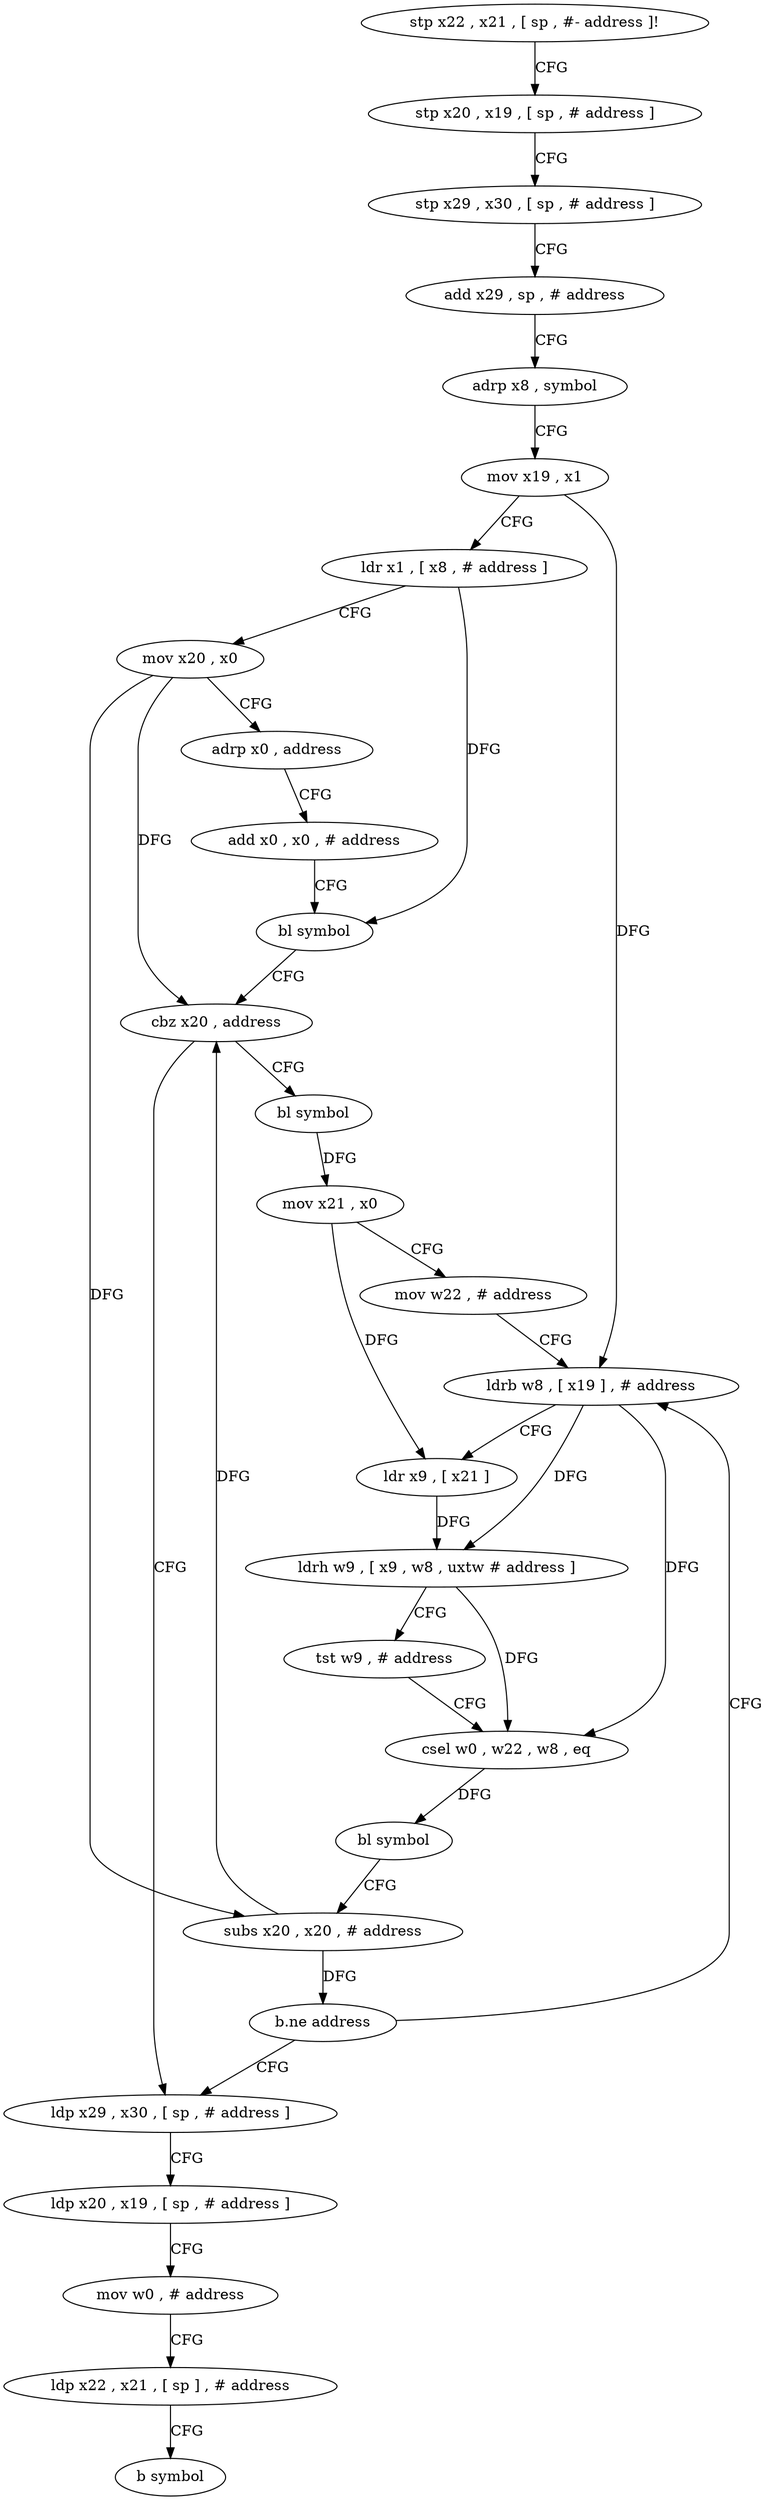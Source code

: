 digraph "func" {
"4212616" [label = "stp x22 , x21 , [ sp , #- address ]!" ]
"4212620" [label = "stp x20 , x19 , [ sp , # address ]" ]
"4212624" [label = "stp x29 , x30 , [ sp , # address ]" ]
"4212628" [label = "add x29 , sp , # address" ]
"4212632" [label = "adrp x8 , symbol" ]
"4212636" [label = "mov x19 , x1" ]
"4212640" [label = "ldr x1 , [ x8 , # address ]" ]
"4212644" [label = "mov x20 , x0" ]
"4212648" [label = "adrp x0 , address" ]
"4212652" [label = "add x0 , x0 , # address" ]
"4212656" [label = "bl symbol" ]
"4212660" [label = "cbz x20 , address" ]
"4212708" [label = "ldp x29 , x30 , [ sp , # address ]" ]
"4212664" [label = "bl symbol" ]
"4212712" [label = "ldp x20 , x19 , [ sp , # address ]" ]
"4212716" [label = "mov w0 , # address" ]
"4212720" [label = "ldp x22 , x21 , [ sp ] , # address" ]
"4212724" [label = "b symbol" ]
"4212668" [label = "mov x21 , x0" ]
"4212672" [label = "mov w22 , # address" ]
"4212676" [label = "ldrb w8 , [ x19 ] , # address" ]
"4212680" [label = "ldr x9 , [ x21 ]" ]
"4212684" [label = "ldrh w9 , [ x9 , w8 , uxtw # address ]" ]
"4212688" [label = "tst w9 , # address" ]
"4212692" [label = "csel w0 , w22 , w8 , eq" ]
"4212696" [label = "bl symbol" ]
"4212700" [label = "subs x20 , x20 , # address" ]
"4212704" [label = "b.ne address" ]
"4212616" -> "4212620" [ label = "CFG" ]
"4212620" -> "4212624" [ label = "CFG" ]
"4212624" -> "4212628" [ label = "CFG" ]
"4212628" -> "4212632" [ label = "CFG" ]
"4212632" -> "4212636" [ label = "CFG" ]
"4212636" -> "4212640" [ label = "CFG" ]
"4212636" -> "4212676" [ label = "DFG" ]
"4212640" -> "4212644" [ label = "CFG" ]
"4212640" -> "4212656" [ label = "DFG" ]
"4212644" -> "4212648" [ label = "CFG" ]
"4212644" -> "4212660" [ label = "DFG" ]
"4212644" -> "4212700" [ label = "DFG" ]
"4212648" -> "4212652" [ label = "CFG" ]
"4212652" -> "4212656" [ label = "CFG" ]
"4212656" -> "4212660" [ label = "CFG" ]
"4212660" -> "4212708" [ label = "CFG" ]
"4212660" -> "4212664" [ label = "CFG" ]
"4212708" -> "4212712" [ label = "CFG" ]
"4212664" -> "4212668" [ label = "DFG" ]
"4212712" -> "4212716" [ label = "CFG" ]
"4212716" -> "4212720" [ label = "CFG" ]
"4212720" -> "4212724" [ label = "CFG" ]
"4212668" -> "4212672" [ label = "CFG" ]
"4212668" -> "4212680" [ label = "DFG" ]
"4212672" -> "4212676" [ label = "CFG" ]
"4212676" -> "4212680" [ label = "CFG" ]
"4212676" -> "4212684" [ label = "DFG" ]
"4212676" -> "4212692" [ label = "DFG" ]
"4212680" -> "4212684" [ label = "DFG" ]
"4212684" -> "4212688" [ label = "CFG" ]
"4212684" -> "4212692" [ label = "DFG" ]
"4212688" -> "4212692" [ label = "CFG" ]
"4212692" -> "4212696" [ label = "DFG" ]
"4212696" -> "4212700" [ label = "CFG" ]
"4212700" -> "4212704" [ label = "DFG" ]
"4212700" -> "4212660" [ label = "DFG" ]
"4212704" -> "4212676" [ label = "CFG" ]
"4212704" -> "4212708" [ label = "CFG" ]
}

